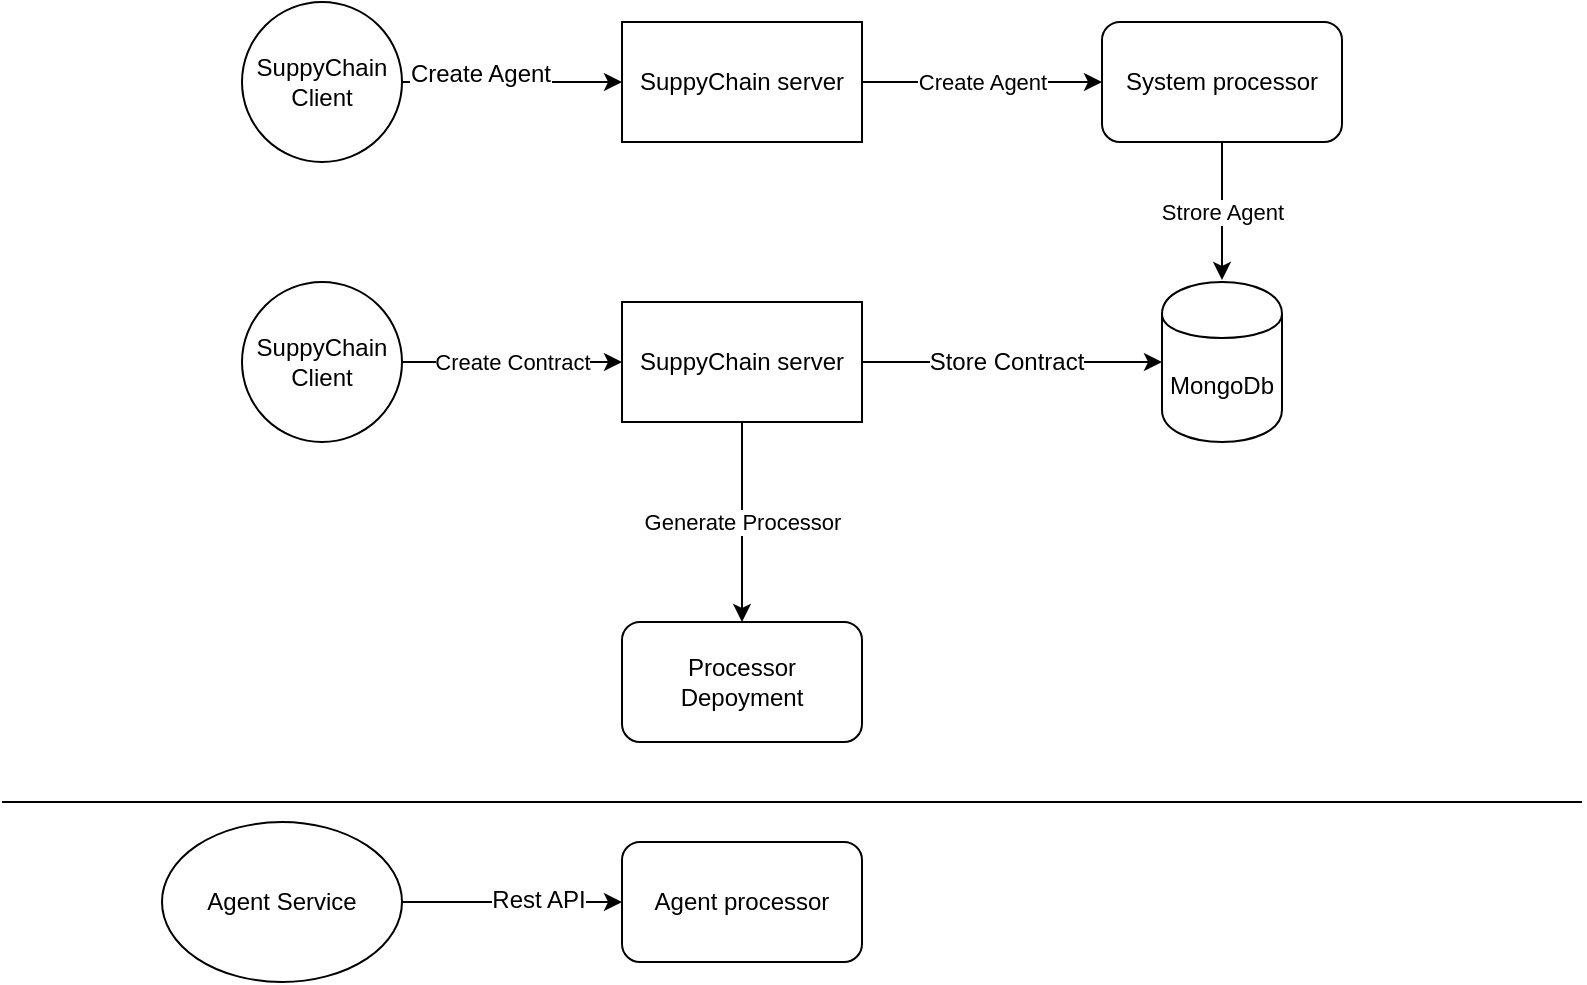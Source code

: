 <mxfile version="10.8.0" type="github"><diagram id="XHdyuDNExScBj7MT3BD6" name="Page-1"><mxGraphModel dx="763" dy="546" grid="1" gridSize="10" guides="1" tooltips="1" connect="1" arrows="1" fold="1" page="1" pageScale="1" pageWidth="827" pageHeight="1169" math="0" shadow="0"><root><mxCell id="0"/><mxCell id="1" parent="0"/><mxCell id="imtYc9kdGPOdpp4SOrnu-3" value="Create Contract&lt;br&gt;" style="edgeStyle=orthogonalEdgeStyle;rounded=0;orthogonalLoop=1;jettySize=auto;html=1;exitX=1;exitY=0.5;exitDx=0;exitDy=0;entryX=0;entryY=0.5;entryDx=0;entryDy=0;" edge="1" parent="1" source="imtYc9kdGPOdpp4SOrnu-1" target="imtYc9kdGPOdpp4SOrnu-2"><mxGeometry relative="1" as="geometry"/></mxCell><mxCell id="imtYc9kdGPOdpp4SOrnu-1" value="SuppyChain&lt;br&gt;Client" style="ellipse;whiteSpace=wrap;html=1;aspect=fixed;" vertex="1" parent="1"><mxGeometry x="130" y="140" width="80" height="80" as="geometry"/></mxCell><mxCell id="imtYc9kdGPOdpp4SOrnu-5" value="Generate Processor&lt;br&gt;" style="edgeStyle=orthogonalEdgeStyle;rounded=0;orthogonalLoop=1;jettySize=auto;html=1;exitX=0.5;exitY=1;exitDx=0;exitDy=0;entryX=0.5;entryY=0;entryDx=0;entryDy=0;" edge="1" parent="1" source="imtYc9kdGPOdpp4SOrnu-2" target="imtYc9kdGPOdpp4SOrnu-4"><mxGeometry relative="1" as="geometry"/></mxCell><mxCell id="imtYc9kdGPOdpp4SOrnu-7" style="edgeStyle=orthogonalEdgeStyle;rounded=0;orthogonalLoop=1;jettySize=auto;html=1;exitX=1;exitY=0.5;exitDx=0;exitDy=0;entryX=0;entryY=0.5;entryDx=0;entryDy=0;" edge="1" parent="1" source="imtYc9kdGPOdpp4SOrnu-2" target="imtYc9kdGPOdpp4SOrnu-6"><mxGeometry relative="1" as="geometry"><mxPoint x="590" y="190" as="targetPoint"/></mxGeometry></mxCell><mxCell id="imtYc9kdGPOdpp4SOrnu-10" value="Store Contract" style="text;html=1;resizable=0;points=[];align=center;verticalAlign=middle;labelBackgroundColor=#ffffff;" vertex="1" connectable="0" parent="imtYc9kdGPOdpp4SOrnu-7"><mxGeometry x="-0.05" relative="1" as="geometry"><mxPoint as="offset"/></mxGeometry></mxCell><mxCell id="imtYc9kdGPOdpp4SOrnu-17" value="Create Agent" style="edgeStyle=none;rounded=0;orthogonalLoop=1;jettySize=auto;html=1;exitX=1;exitY=0.5;exitDx=0;exitDy=0;entryX=0;entryY=0.5;entryDx=0;entryDy=0;" edge="1" parent="1" source="imtYc9kdGPOdpp4SOrnu-18" target="imtYc9kdGPOdpp4SOrnu-13"><mxGeometry relative="1" as="geometry"/></mxCell><mxCell id="imtYc9kdGPOdpp4SOrnu-2" value="SuppyChain&amp;nbsp;server" style="rounded=0;whiteSpace=wrap;html=1;" vertex="1" parent="1"><mxGeometry x="320" y="150" width="120" height="60" as="geometry"/></mxCell><mxCell id="imtYc9kdGPOdpp4SOrnu-4" value="Processor Depoyment" style="rounded=1;whiteSpace=wrap;html=1;" vertex="1" parent="1"><mxGeometry x="320" y="310" width="120" height="60" as="geometry"/></mxCell><mxCell id="imtYc9kdGPOdpp4SOrnu-6" value="MongoDb" style="shape=cylinder;whiteSpace=wrap;html=1;boundedLbl=1;backgroundOutline=1;" vertex="1" parent="1"><mxGeometry x="590" y="140" width="60" height="80" as="geometry"/></mxCell><mxCell id="imtYc9kdGPOdpp4SOrnu-22" value="Strore Agent" style="edgeStyle=none;rounded=0;orthogonalLoop=1;jettySize=auto;html=1;exitX=0.5;exitY=1;exitDx=0;exitDy=0;" edge="1" parent="1" source="imtYc9kdGPOdpp4SOrnu-13"><mxGeometry relative="1" as="geometry"><mxPoint x="620" y="139" as="targetPoint"/></mxGeometry></mxCell><mxCell id="imtYc9kdGPOdpp4SOrnu-13" value="System processor" style="rounded=1;whiteSpace=wrap;html=1;" vertex="1" parent="1"><mxGeometry x="560" y="10" width="120" height="60" as="geometry"/></mxCell><mxCell id="imtYc9kdGPOdpp4SOrnu-16" style="rounded=0;orthogonalLoop=1;jettySize=auto;html=1;exitX=1;exitY=0.5;exitDx=0;exitDy=0;entryX=0;entryY=0.5;entryDx=0;entryDy=0;" edge="1" parent="1" source="imtYc9kdGPOdpp4SOrnu-14" target="imtYc9kdGPOdpp4SOrnu-18"><mxGeometry relative="1" as="geometry"/></mxCell><mxCell id="imtYc9kdGPOdpp4SOrnu-21" value="Create Agent" style="text;html=1;resizable=0;points=[];align=center;verticalAlign=middle;labelBackgroundColor=#ffffff;" vertex="1" connectable="0" parent="imtYc9kdGPOdpp4SOrnu-16"><mxGeometry x="-0.291" y="4" relative="1" as="geometry"><mxPoint as="offset"/></mxGeometry></mxCell><mxCell id="imtYc9kdGPOdpp4SOrnu-14" value="SuppyChain Client" style="ellipse;whiteSpace=wrap;html=1;aspect=fixed;" vertex="1" parent="1"><mxGeometry x="130" width="80" height="80" as="geometry"/></mxCell><mxCell id="imtYc9kdGPOdpp4SOrnu-18" value="SuppyChain&amp;nbsp;server" style="rounded=0;whiteSpace=wrap;html=1;" vertex="1" parent="1"><mxGeometry x="320" y="10" width="120" height="60" as="geometry"/></mxCell><mxCell id="imtYc9kdGPOdpp4SOrnu-27" style="edgeStyle=none;rounded=0;orthogonalLoop=1;jettySize=auto;html=1;exitX=1;exitY=0.5;exitDx=0;exitDy=0;" edge="1" parent="1" source="imtYc9kdGPOdpp4SOrnu-25" target="imtYc9kdGPOdpp4SOrnu-26"><mxGeometry relative="1" as="geometry"/></mxCell><mxCell id="imtYc9kdGPOdpp4SOrnu-28" value="Rest API" style="text;html=1;resizable=0;points=[];align=center;verticalAlign=middle;labelBackgroundColor=#ffffff;" vertex="1" connectable="0" parent="imtYc9kdGPOdpp4SOrnu-27"><mxGeometry x="0.236" y="1" relative="1" as="geometry"><mxPoint as="offset"/></mxGeometry></mxCell><mxCell id="imtYc9kdGPOdpp4SOrnu-25" value="Agent Service" style="ellipse;whiteSpace=wrap;html=1;" vertex="1" parent="1"><mxGeometry x="90" y="410" width="120" height="80" as="geometry"/></mxCell><mxCell id="imtYc9kdGPOdpp4SOrnu-26" value="Agent processor" style="rounded=1;whiteSpace=wrap;html=1;" vertex="1" parent="1"><mxGeometry x="320" y="420" width="120" height="60" as="geometry"/></mxCell><mxCell id="imtYc9kdGPOdpp4SOrnu-29" value="" style="endArrow=none;html=1;" edge="1" parent="1"><mxGeometry width="50" height="50" relative="1" as="geometry"><mxPoint x="10" y="400" as="sourcePoint"/><mxPoint x="800" y="400" as="targetPoint"/></mxGeometry></mxCell></root></mxGraphModel></diagram></mxfile>